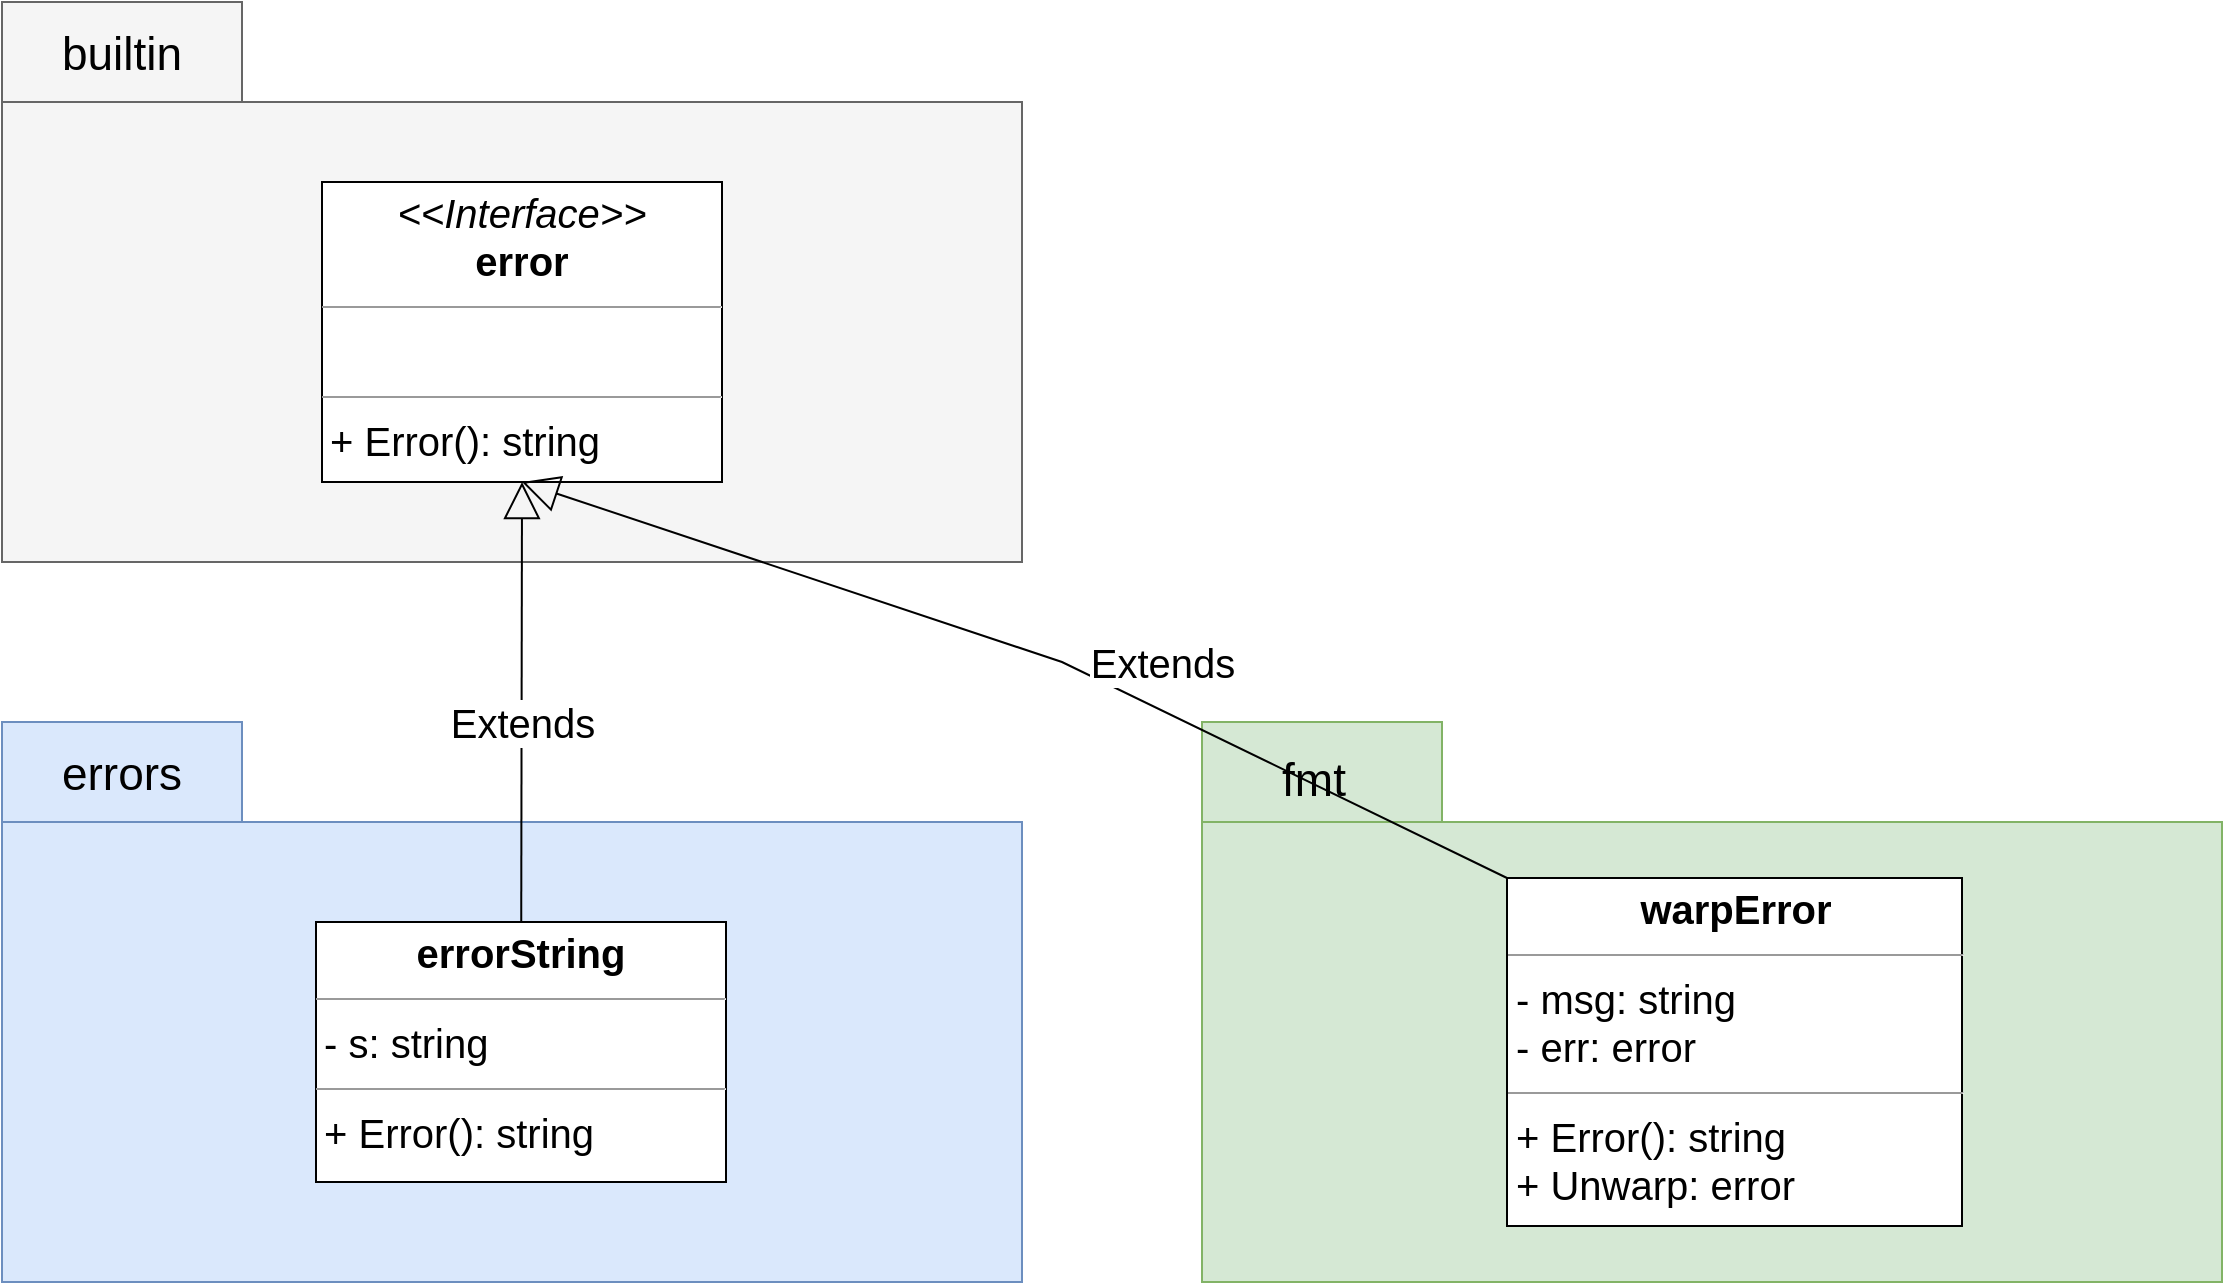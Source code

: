 <mxfile version="15.8.3" type="github">
  <diagram name="Page-1" id="b5b7bab2-c9e2-2cf4-8b2a-24fd1a2a6d21">
    <mxGraphModel dx="1113" dy="733" grid="1" gridSize="10" guides="1" tooltips="1" connect="1" arrows="1" fold="1" page="1" pageScale="1" pageWidth="1169" pageHeight="827" background="none" math="0" shadow="0">
      <root>
        <mxCell id="0" />
        <mxCell id="1" parent="0" />
        <mxCell id="bDVGSxMF10O5AHRzCZ1R-14" value="" style="shape=folder;fontStyle=1;spacingTop=10;tabWidth=120;tabHeight=50;tabPosition=left;html=1;fillColor=#f5f5f5;fontColor=#333333;strokeColor=#666666;" vertex="1" parent="1">
          <mxGeometry x="250" y="40" width="510" height="280" as="geometry" />
        </mxCell>
        <mxCell id="bDVGSxMF10O5AHRzCZ1R-17" value="&lt;font style=&quot;font-size: 23px&quot;&gt;builtin&lt;/font&gt;" style="text;html=1;strokeColor=none;fillColor=none;align=center;verticalAlign=middle;whiteSpace=wrap;rounded=0;" vertex="1" parent="1">
          <mxGeometry x="280" y="46" width="60" height="40" as="geometry" />
        </mxCell>
        <mxCell id="bDVGSxMF10O5AHRzCZ1R-18" value="&lt;p style=&quot;margin: 4px 0px 0px ; text-align: center ; font-size: 20px&quot;&gt;&lt;font style=&quot;font-size: 20px&quot;&gt;&lt;i&gt;&amp;lt;&amp;lt;Interface&amp;gt;&amp;gt;&lt;/i&gt;&lt;br&gt;&lt;b&gt;error&lt;/b&gt;&lt;/font&gt;&lt;/p&gt;&lt;hr size=&quot;1&quot; style=&quot;font-size: 20px&quot;&gt;&lt;p style=&quot;margin: 0px 0px 0px 4px ; font-size: 20px&quot;&gt;&lt;font style=&quot;font-size: 20px&quot;&gt;&lt;br&gt;&lt;/font&gt;&lt;/p&gt;&lt;hr size=&quot;1&quot; style=&quot;font-size: 20px&quot;&gt;&lt;p style=&quot;margin: 0px 0px 0px 4px ; font-size: 20px&quot;&gt;&lt;font style=&quot;font-size: 20px&quot;&gt;+ Error(): string&lt;/font&gt;&lt;/p&gt;" style="verticalAlign=top;align=left;overflow=fill;fontSize=12;fontFamily=Helvetica;html=1;" vertex="1" parent="1">
          <mxGeometry x="410" y="130" width="200" height="150" as="geometry" />
        </mxCell>
        <mxCell id="bDVGSxMF10O5AHRzCZ1R-19" value="" style="shape=folder;fontStyle=1;spacingTop=10;tabWidth=120;tabHeight=50;tabPosition=left;html=1;fillColor=#dae8fc;strokeColor=#6c8ebf;" vertex="1" parent="1">
          <mxGeometry x="250" y="400" width="510" height="280" as="geometry" />
        </mxCell>
        <mxCell id="bDVGSxMF10O5AHRzCZ1R-20" value="&lt;font style=&quot;font-size: 23px&quot;&gt;errors&lt;/font&gt;" style="text;html=1;strokeColor=none;fillColor=none;align=center;verticalAlign=middle;whiteSpace=wrap;rounded=0;" vertex="1" parent="1">
          <mxGeometry x="280" y="406" width="60" height="40" as="geometry" />
        </mxCell>
        <mxCell id="bDVGSxMF10O5AHRzCZ1R-23" value="&lt;p style=&quot;margin: 4px 0px 0px ; text-align: center ; font-size: 20px&quot;&gt;&lt;b&gt;&lt;font style=&quot;font-size: 20px&quot;&gt;errorString&lt;/font&gt;&lt;/b&gt;&lt;/p&gt;&lt;hr size=&quot;1&quot; style=&quot;font-size: 20px&quot;&gt;&lt;p style=&quot;margin: 0px 0px 0px 4px ; font-size: 20px&quot;&gt;&lt;font style=&quot;font-size: 20px&quot;&gt;- s: string&lt;/font&gt;&lt;/p&gt;&lt;hr size=&quot;1&quot; style=&quot;font-size: 20px&quot;&gt;&lt;p style=&quot;margin: 0px 0px 0px 4px ; font-size: 20px&quot;&gt;&lt;font style=&quot;font-size: 20px&quot;&gt;+ Error(): string&lt;/font&gt;&lt;/p&gt;" style="verticalAlign=top;align=left;overflow=fill;fontSize=12;fontFamily=Helvetica;html=1;" vertex="1" parent="1">
          <mxGeometry x="407" y="500" width="205" height="130" as="geometry" />
        </mxCell>
        <mxCell id="bDVGSxMF10O5AHRzCZ1R-25" value="" style="shape=folder;fontStyle=1;spacingTop=10;tabWidth=120;tabHeight=50;tabPosition=left;html=1;fillColor=#d5e8d4;strokeColor=#82b366;" vertex="1" parent="1">
          <mxGeometry x="850" y="400" width="510" height="280" as="geometry" />
        </mxCell>
        <mxCell id="bDVGSxMF10O5AHRzCZ1R-26" value="&lt;font style=&quot;font-size: 23px&quot;&gt;fmt&lt;br&gt;&lt;/font&gt;" style="text;html=1;strokeColor=none;fillColor=none;align=center;verticalAlign=middle;whiteSpace=wrap;rounded=0;" vertex="1" parent="1">
          <mxGeometry x="875.5" y="409" width="60" height="40" as="geometry" />
        </mxCell>
        <mxCell id="bDVGSxMF10O5AHRzCZ1R-27" value="&lt;p style=&quot;margin: 4px 0px 0px ; text-align: center ; font-size: 20px&quot;&gt;&lt;b&gt;warpError&lt;/b&gt;&lt;/p&gt;&lt;hr size=&quot;1&quot; style=&quot;font-size: 20px&quot;&gt;&lt;p style=&quot;margin: 0px 0px 0px 4px ; font-size: 20px&quot;&gt;&lt;font style=&quot;font-size: 20px&quot;&gt;- msg: string&lt;/font&gt;&lt;/p&gt;&lt;p style=&quot;margin: 0px 0px 0px 4px ; font-size: 20px&quot;&gt;&lt;font style=&quot;font-size: 20px&quot;&gt;- err: error&lt;/font&gt;&lt;/p&gt;&lt;hr size=&quot;1&quot; style=&quot;font-size: 20px&quot;&gt;&lt;p style=&quot;margin: 0px 0px 0px 4px ; font-size: 20px&quot;&gt;&lt;font style=&quot;font-size: 20px&quot;&gt;+ Error(): string&lt;/font&gt;&lt;/p&gt;&lt;p style=&quot;margin: 0px 0px 0px 4px ; font-size: 20px&quot;&gt;+ Unwarp: error&lt;/p&gt;" style="verticalAlign=top;align=left;overflow=fill;fontSize=12;fontFamily=Helvetica;html=1;" vertex="1" parent="1">
          <mxGeometry x="1002.5" y="478" width="227.5" height="174" as="geometry" />
        </mxCell>
        <mxCell id="bDVGSxMF10O5AHRzCZ1R-30" value="Extends" style="endArrow=block;endSize=16;endFill=0;html=1;rounded=0;fontSize=20;exitX=0;exitY=0;exitDx=0;exitDy=0;" edge="1" parent="1" source="bDVGSxMF10O5AHRzCZ1R-27">
          <mxGeometry x="-0.239" y="-22" width="160" relative="1" as="geometry">
            <mxPoint x="620" y="420" as="sourcePoint" />
            <mxPoint x="510" y="280" as="targetPoint" />
            <Array as="points">
              <mxPoint x="780" y="370" />
            </Array>
            <mxPoint as="offset" />
          </mxGeometry>
        </mxCell>
        <mxCell id="bDVGSxMF10O5AHRzCZ1R-31" value="Extends" style="endArrow=block;endSize=16;endFill=0;html=1;rounded=0;fontSize=20;" edge="1" parent="1" source="bDVGSxMF10O5AHRzCZ1R-23">
          <mxGeometry x="-0.091" width="160" relative="1" as="geometry">
            <mxPoint x="620" y="420" as="sourcePoint" />
            <mxPoint x="510" y="280" as="targetPoint" />
            <mxPoint as="offset" />
          </mxGeometry>
        </mxCell>
      </root>
    </mxGraphModel>
  </diagram>
</mxfile>

